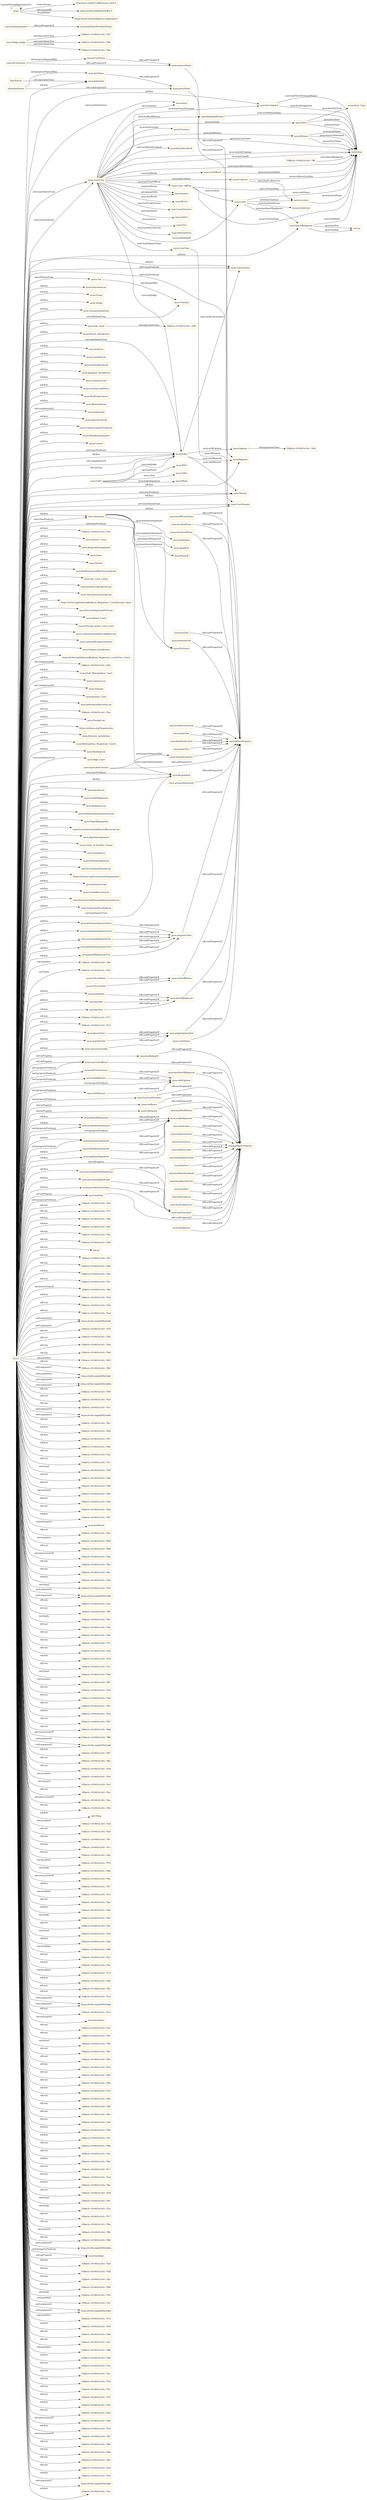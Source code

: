 digraph ar2dtool_diagram { 
rankdir=LR;
size="1501"
node [shape = rectangle, color="orange"]; "nyon:Issue" "nyon:EducationLaw" "f28be5c:1919035c541:-7fd0" "nyon:Group" "nyon:Taluka" "nyon:TransportationLaw" "nyon:Civil" "f28be5c:1919035c541:-7fd7" "nyon:Review_Jurisdiction" "nyon:Sub_Court" "nyon:Solicitor" "nyon:ObiterDictum" "nyon:CannabisLaw" "nyon:Jurisdiction" "nyon:FoodandDrugLaw" "nyon:Appellant_Jurisdiction" "nyon:CorporateLaw" "https://schema.org/Place" "nyon:Evidence" "nyon:RealPropertyLaw" "nyon:Opinion" "nyon:MunicipalLaw" "nyon:Judgement" "f28be5c:1919035c541:-7fd6" "nyon:Author" "nyon:CatchWord" "nyon:Plaintiff" "nyon:AgricultureLaw" "nyon:Court_Official" "nyon:WordAndPhrase" "nyon:CommercialandTradeLaw" "nyon:DefendantArgument" "nyon:Country" "nyon:DateOfJudgment" "foaf:Person" "nyon:Party_Type" "nyon:Concurrence" "f28be5c:1919035c541:-7fdc" "nyon:CaseType" "nyon:Fact" "f28be5c:1919035c541:-7ffc" "f28be5c:1919035c541:-7fe2" "nyon:District_Court" "nyon:RespondentArgument" "nyon:State" "nyon:Party" "nyon:District" "nyon:Provision" "nyon:BankruptcyandRestructuringLaw" "nyon:Majority" "nyon:City_Civil_Courts" "nyon:Single_Judge" "nyon:IntellectualPropertyLaw" "nyon:TelecommunicationsLaw" "https://w3id.org/def/nyon#Judicial_Magistrate_Court(Second_Class)" "nyon:PersonalInjuryandTortLaw" "nyon:Munsif_Court" "nyon:Principal_Junior_Civil_Court" "nyon:ConstitutionalandCivilRightsLaw" "nyon:CaseDomain" "nyon:LaborandEmploymentLaw" "nyon:Original_Jurisdiction" "https://w3id.org/def/nyon#Judicial_Magistrate_Court(First_Class)" "f28be5c:1919035c541:-7fd5" "nyon:Chief_Meterpolitan_Court" "nyon:ContractLaw" "nyon:RatioDecidendi" "nyon:Defendant" "nyon:Investigator" "nyon:Criminal" "nyon:Tribunal" "nyon:Session_Court" "nyon:InformationSecurityLaw" "nyon:Individual" "nyon:EnergyLaw" "nyon:Court" "https://schema.org/Organization" "nyon:Advisory_Jurisdiction" "nyon:Appellant" "nyon:Statute" "nyon:Witness" "nyon:Bench" "nyon:Metropolitan_Magistrate_Courts" "nyon:BankingLaw" "nyon:High_Court" "f28be5c:1919035c541:-7fe6" "nyon:Judge" "nyon:CourtCase" "nyon:Petitioner" "nyon:HealthLaw" "nyon:Dissent" "nyon:LawofObligations" "nyon:Argument" "nyon:ReligiousLaw" "nyon:PublicandAdministrativeLaw" "nyon:PlaintiffArgument" "nyon:EnvironmentalandNaturalResourceLaw" "nyon:AppellantArgument" "nyon:Location" "nyon:Courts_of_Smaller_Causes" "nyon:GamingLaw" "nyon:PetitionerArgument" "nyon:PersonalandFamilyLaw" "https://schema.org/GovernmentOrganization" "nyon:CourtDecision" "nyon:Respondent" "nyon:InsuranceLaw" "nyon:TaxandRevenueLaw" "nyon:SecuritiesandFinancialInstrumentsLaw" "nyon:FinanceandLendingLaw" ; /*classes style*/
	"nyon:witnessStatement" -> "owl:topDataProperty" [ label = "rdfs:subPropertyOf" ];
	"nyon:defendantArgumentText" -> "nyon:argumentText" [ label = "rdfs:subPropertyOf" ];
	"nyon:wLastName" -> "nyon:witnessName" [ label = "rdfs:subPropertyOf" ];
	"nyon:withMajority" -> "nyon:withOpinion" [ label = "rdfs:subPropertyOf" ];
	"nyon:equivalentCitation" -> "nyon:neutralCitations" [ label = "owl:propertyDisjointWith" ];
	"nyon:equivalentCitation" -> "owl:topDataProperty" [ label = "rdfs:subPropertyOf" ];
	"nyon:CourtCase" -> "nyon:Statute" [ label = "owl:disjointWith" ];
	"nyon:dateOfJudgment" -> "owl:topDataProperty" [ label = "rdfs:subPropertyOf" ];
	"nyon:hasYear" -> "nyon:dateOfJudgment" [ label = "rdfs:subPropertyOf" ];
	"nyon:partyName" -> "owl:topDataProperty" [ label = "rdfs:subPropertyOf" ];
	"nyon:courtOffName" -> "owl:topDataProperty" [ label = "rdfs:subPropertyOf" ];
	"nyon:courtName" -> "owl:topDataProperty" [ label = "rdfs:subPropertyOf" ];
	"nyon:Opinion" -> "f28be5c:1919035c541:-7fe6" [ label = "owl:equivalentClass" ];
	"nyon:plaintiffArgument" -> "nyon:makeArgument" [ label = "rdfs:subPropertyOf" ];
	"nyon:Sub_Court" -> "f28be5c:1919035c541:-7fd0" [ label = "owl:equivalentClass" ];
	"nyon:hasDesignation" -> "nyon:hasPolicePersonnelName" [ label = "rdfs:subPropertyOf" ];
	"nyon:hasWitness" -> "owl:topObjectProperty" [ label = "rdfs:subPropertyOf" ];
	"nyon:precedentReliedUpon" -> "nyon:hasPrecedent" [ label = "rdfs:subPropertyOf" ];
	"nyon:Civil" -> "nyon:Criminal" [ label = "owl:disjointWith" ];
	"nyon:wordPhraseValue" -> "owl:topDataProperty" [ label = "rdfs:subPropertyOf" ];
	"nyon:locationName" -> "owl:topDataProperty" [ label = "rdfs:subPropertyOf" ];
	"nyon:hasParty" -> "owl:topObjectProperty" [ label = "rdfs:subPropertyOf" ];
	"nyon:hasDateOfJudgment" -> "owl:topObjectProperty" [ label = "rdfs:subPropertyOf" ];
	"nyon:hasRulingOf" -> "owl:topObjectProperty" [ label = "rdfs:subPropertyOf" ];
	"nyon:hasPrecedent" -> "owl:topObjectProperty" [ label = "rdfs:subPropertyOf" ];
	"nyon:catchwordValue" -> "owl:topDataProperty" [ label = "rdfs:subPropertyOf" ];
	"nyon:hasCourtOfficial" -> "owl:topObjectProperty" [ label = "rdfs:subPropertyOf" ];
	"nyon:concurrenceText" -> "nyon:judgeOpinionText" [ label = "rdfs:subPropertyOf" ];
	"nyon:makeArgument" -> "owl:topObjectProperty" [ label = "rdfs:subPropertyOf" ];
	"nyon:hasFinalDecision" -> "owl:topObjectProperty" [ label = "rdfs:subPropertyOf" ];
	"nyon:factText" -> "owl:topDataProperty" [ label = "rdfs:subPropertyOf" ];
	"nyon:lastName" -> "nyon:partyName" [ label = "rdfs:subPropertyOf" ];
	"nyon:respondentArgument" -> "nyon:makeArgument" [ label = "rdfs:subPropertyOf" ];
	"nyon:precedentOverruled" -> "nyon:hasPrecedent" [ label = "rdfs:subPropertyOf" ];
	"nyon:hasWordPhrase" -> "owl:topObjectProperty" [ label = "rdfs:subPropertyOf" ];
	"NULL" -> "nyon:Respondent" [ label = "rdf:first" ];
	"NULL" -> "f28be5c:1919035c541:-7fcb" [ label = "rdf:rest" ];
	"NULL" -> "nyon:Munsif_Court" [ label = "rdf:first" ];
	"NULL" -> "nyon:PlaintiffArgument" [ label = "rdf:first" ];
	"NULL" -> "nyon:IntellectualPropertyLaw" [ label = "rdf:first" ];
	"NULL" -> "nyon:hasBench" [ label = "owl:onProperty" ];
	"NULL" -> "nyon:plaintiffArgument" [ label = "rdf:first" ];
	"NULL" -> "f28be5c:1919035c541:-7f75" [ label = "rdf:rest" ];
	"NULL" -> "f28be5c:1919035c541:-7fb6" [ label = "rdf:rest" ];
	"NULL" -> "nyon:plaintiffArgumentText" [ label = "rdf:first" ];
	"NULL" -> "f28be5c:1919035c541:-7f45" [ label = "rdf:first" ];
	"NULL" -> "nyon:hasCourtOfficial" [ label = "owl:onProperty" ];
	"NULL" -> "nyon:RealPropertyLaw" [ label = "rdf:first" ];
	"NULL" -> "f28be5c:1919035c541:-7fbc" [ label = "rdf:rest" ];
	"NULL" -> "f28be5c:1919035c541:-7f96" [ label = "rdf:rest" ];
	"NULL" -> "rdf:nil" [ label = "rdf:rest" ];
	"NULL" -> "f28be5c:1919035c541:-7f3f" [ label = "rdf:rest" ];
	"NULL" -> "nyon:Appellant_Jurisdiction" [ label = "rdf:first" ];
	"NULL" -> "nyon:petitionerArgument" [ label = "rdf:first" ];
	"NULL" -> "nyon:Taluka" [ label = "rdf:first" ];
	"NULL" -> "f28be5c:1919035c541:-7fdd" [ label = "rdf:rest" ];
	"NULL" -> "f28be5c:1919035c541:-7f4e" [ label = "rdf:first" ];
	"NULL" -> "f28be5c:1919035c541:-7fa7" [ label = "rdf:rest" ];
	"NULL" -> "nyon:Individual" [ label = "rdf:first" ];
	"NULL" -> "f28be5c:1919035c541:-7fdf" [ label = "owl:intersectionOf" ];
	"NULL" -> "f28be5c:1919035c541:-7f54" [ label = "rdf:first" ];
	"NULL" -> "f28be5c:1919035c541:-7f36" [ label = "rdf:rest" ];
	"NULL" -> "f28be5c:1919035c541:-7fad" [ label = "rdf:rest" ];
	"NULL" -> "nyon:concurrenceText" [ label = "rdf:first" ];
	"NULL" -> "f28be5c:1919035c541:-7fd5" [ label = "owl:complementOf" ];
	"NULL" -> "nyon:accussedArgumentText" [ label = "rdf:first" ];
	"NULL" -> "nyon:CaseDomain" [ label = "rdf:first" ];
	"NULL" -> "nyon:FinanceandLendingLaw" [ label = "rdf:first" ];
	"NULL" -> "nyon:LawofObligations" [ label = "rdf:first" ];
	"NULL" -> "nyon:PetitionerArgument" [ label = "rdf:first" ];
	"NULL" -> "https://w3id.org/def/NyOn#r" [ label = "swrl:argument2" ];
	"NULL" -> "nyon:CommercialandTradeLaw" [ label = "rdf:first" ];
	"NULL" -> "nyon:AppellantArgument" [ label = "rdf:first" ];
	"NULL" -> "f28be5c:1919035c541:-7f78" [ label = "rdf:rest" ];
	"NULL" -> "f28be5c:1919035c541:-7f9b" [ label = "rdf:rest" ];
	"NULL" -> "nyon:respondentArgument" [ label = "rdf:first" ];
	"NULL" -> "f28be5c:1919035c541:-7fb9" [ label = "rdf:rest" ];
	"NULL" -> "nyon:Dissent" [ label = "swrl:classPredicate" ];
	"NULL" -> "https://w3id.org/def/nyon#Judicial_Magistrate_Court(Second_Class)" [ label = "rdf:first" ];
	"NULL" -> "nyon:Civil" [ label = "owl:allValuesFrom" ];
	"NULL" -> "nyon:Tribunal" [ label = "owl:complementOf" ];
	"NULL" -> "f28be5c:1919035c541:-7f48" [ label = "rdf:rest" ];
	"NULL" -> "f28be5c:1919035c541:-7f92" [ label = "owl:members" ];
	"NULL" -> "nyon:Dissent" [ label = "rdf:first" ];
	"NULL" -> "f28be5c:1919035c541:-7fbf" [ label = "rdf:rest" ];
	"NULL" -> "https://w3id.org/def/NyOn#y" [ label = "swrl:argument1" ];
	"NULL" -> "nyon:PublicandAdministrativeLaw" [ label = "rdf:first" ];
	"NULL" -> "nyon:Original_Jurisdiction" [ label = "rdf:first" ];
	"NULL" -> "https://w3id.org/def/NyOn#m" [ label = "swrl:argument2" ];
	"NULL" -> "nyon:HealthLaw" [ label = "rdf:first" ];
	"NULL" -> "nyon:District_Court" [ label = "rdf:first" ];
	"NULL" -> "f28be5c:1919035c541:-7f69" [ label = "rdf:rest" ];
	"NULL" -> "nyon:AgricultureLaw" [ label = "rdf:first" ];
	"NULL" -> "nyon:PersonalandFamilyLaw" [ label = "rdf:first" ];
	"NULL" -> "f28be5c:1919035c541:-7fc0" [ label = "rdf:rest" ];
	"NULL" -> "nyon:GamingLaw" [ label = "rdf:first" ];
	"NULL" -> "nyon:TransportationLaw" [ label = "rdf:first" ];
	"NULL" -> "f28be5c:1919035c541:-7fe1" [ label = "rdf:rest" ];
	"NULL" -> "https://w3id.org/def/NyOn#c" [ label = "swrl:argument2" ];
	"NULL" -> "nyon:High_Court" [ label = "owl:someValuesFrom" ];
	"NULL" -> "nyon:withDissent" [ label = "swrl:propertyPredicate" ];
	"NULL" -> "nyon:InsuranceLaw" [ label = "rdf:first" ];
	"NULL" -> "nyon:Judgement" [ label = "owl:complementOf" ];
	"NULL" -> "f28be5c:1919035c541:-7fb1" [ label = "rdf:rest" ];
	"NULL" -> "f28be5c:1919035c541:-7f64" [ label = "rdf:first" ];
	"NULL" -> "nyon:MunicipalLaw" [ label = "rdf:first" ];
	"NULL" -> "f28be5c:1919035c541:-7f37" [ label = "rdf:first" ];
	"NULL" -> "nyon:withMajority" [ label = "swrl:propertyPredicate" ];
	"NULL" -> "nyon:Session_Court" [ label = "rdf:first" ];
	"NULL" -> "f28be5c:1919035c541:-7f60" [ label = "rdf:first" ];
	"NULL" -> "f28be5c:1919035c541:-7fa2" [ label = "rdf:rest" ];
	"NULL" -> "nyon:Criminal" [ label = "owl:allValuesFrom" ];
	"NULL" -> "nyon:Solicitor" [ label = "rdf:first" ];
	"NULL" -> "nyon:Advisory_Jurisdiction" [ label = "rdf:first" ];
	"NULL" -> "f28be5c:1919035c541:-7f7c" [ label = "rdf:rest" ];
	"NULL" -> "nyon:hasPrecedent" [ label = "owl:onProperty" ];
	"NULL" -> "f28be5c:1919035c541:-7f58" [ label = "swrl:head" ];
	"NULL" -> "nyon:Judge" [ label = "swrl:classPredicate" ];
	"NULL" -> "nyon:hasParty" [ label = "owl:onProperty" ];
	"NULL" -> "nyon:Judge" [ label = "rdf:first" ];
	"NULL" -> "f28be5c:1919035c541:-7f90" [ label = "rdf:rest" ];
	"NULL" -> "f28be5c:1919035c541:-7f9d" [ label = "rdf:rest" ];
	"NULL" -> "f28be5c:1919035c541:-7f83" [ label = "owl:members" ];
	"NULL" -> "nyon:hasRulingOf" [ label = "owl:onProperty" ];
	"NULL" -> "f28be5c:1919035c541:-7fb4" [ label = "rdf:rest" ];
	"NULL" -> "f28be5c:1919035c541:-7f6d" [ label = "rdf:rest" ];
	"NULL" -> "f28be5c:1919035c541:-7f47" [ label = "rdf:first" ];
	"NULL" -> "https://schema.org/Organization" [ label = "rdf:first" ];
	"NULL" -> "https://schema.org/GovernmentOrganization" [ label = "rdf:first" ];
	"NULL" -> "nyon:hasWords" [ label = "owl:onProperty" ];
	"NULL" -> "f28be5c:1919035c541:-7fba" [ label = "rdf:rest" ];
	"NULL" -> "f28be5c:1919035c541:-7fbd" [ label = "owl:members" ];
	"NULL" -> "f28be5c:1919035c541:-7f94" [ label = "rdf:rest" ];
	"NULL" -> "f28be5c:1919035c541:-7fda" [ label = "owl:intersectionOf" ];
	"NULL" -> "f28be5c:1919035c541:-7f8e" [ label = "rdf:rest" ];
	"NULL" -> "nyon:petitionerArgumentText" [ label = "rdf:first" ];
	"NULL" -> "f28be5c:1919035c541:-7f81" [ label = "rdf:rest" ];
	"NULL" -> "f28be5c:1919035c541:-7f40" [ label = "rdf:first" ];
	"NULL" -> "nyon:ContractLaw" [ label = "rdf:first" ];
	"NULL" -> "nyon:Judge" [ label = "owl:complementOf" ];
	"NULL" -> "f28be5c:1919035c541:-7f34" [ label = "swrl:head" ];
	"NULL" -> "https://w3id.org/def/NyOn#p" [ label = "swrl:argument2" ];
	"NULL" -> "f28be5c:1919035c541:-7fa5" [ label = "rdf:rest" ];
	"NULL" -> "nyon:Respondent" [ label = "owl:someValuesFrom" ];
	"NULL" -> "f28be5c:1919035c541:-7ff6" [ label = "rdf:rest" ];
	"NULL" -> "f28be5c:1919035c541:-7f4c" [ label = "swrl:body" ];
	"NULL" -> "https://w3id.org/def/NyOn#y" [ label = "swrl:argument2" ];
	"NULL" -> "f28be5c:1919035c541:-7fab" [ label = "rdf:rest" ];
	"NULL" -> "nyon:EnergyLaw" [ label = "rdf:first" ];
	"NULL" -> "nyon:OfDomian" [ label = "owl:onProperty" ];
	"NULL" -> "f28be5c:1919035c541:-7f85" [ label = "rdf:rest" ];
	"NULL" -> "f28be5c:1919035c541:-7f7f" [ label = "rdf:rest" ];
	"NULL" -> "f28be5c:1919035c541:-7fc6" [ label = "rdf:rest" ];
	"NULL" -> "f28be5c:1919035c541:-7f39" [ label = "rdf:first" ];
	"NULL" -> "nyon:respondentArgument" [ label = "swrl:propertyPredicate" ];
	"NULL" -> "f28be5c:1919035c541:-7fcc" [ label = "rdf:rest" ];
	"NULL" -> "nyon:CannabisLaw" [ label = "rdf:first" ];
	"NULL" -> "f28be5c:1919035c541:-7f46" [ label = "swrl:head" ];
	"NULL" -> "f28be5c:1919035c541:-7f87" [ label = "owl:members" ];
	"NULL" -> "f28be5c:1919035c541:-7f76" [ label = "rdf:rest" ];
	"NULL" -> "nyon:makeArgument" [ label = "swrl:propertyPredicate" ];
	"NULL" -> "f28be5c:1919035c541:-7fed" [ label = "rdf:rest" ];
	"NULL" -> "f28be5c:1919035c541:-7fb7" [ label = "rdf:rest" ];
	"NULL" -> "nyon:Review_Jurisdiction" [ label = "rdf:first" ];
	"NULL" -> "nyon:FoodandDrugLaw" [ label = "rdf:first" ];
	"NULL" -> "f28be5c:1919035c541:-7f50" [ label = "rdf:first" ];
	"NULL" -> "nyon:LaborandEmploymentLaw" [ label = "rdf:first" ];
	"NULL" -> "f28be5c:1919035c541:-7f97" [ label = "rdf:rest" ];
	"NULL" -> "f28be5c:1919035c541:-7fd8" [ label = "rdf:rest" ];
	"NULL" -> "f28be5c:1919035c541:-7ff8" [ label = "owl:intersectionOf" ];
	"NULL" -> "nyon:withConcurrence" [ label = "swrl:propertyPredicate" ];
	"NULL" -> "nyon:hasCourtOfficial" [ label = "swrl:propertyPredicate" ];
	"NULL" -> "https://w3id.org/def/NyOn#j" [ label = "swrl:argument1" ];
	"NULL" -> "f28be5c:1919035c541:-7f67" [ label = "rdf:rest" ];
	"NULL" -> "f28be5c:1919035c541:-7f8a" [ label = "rdf:rest" ];
	"NULL" -> "f28be5c:1919035c541:-7fa8" [ label = "rdf:rest" ];
	"NULL" -> "nyon:withOpinion" [ label = "swrl:propertyPredicate" ];
	"NULL" -> "f28be5c:1919035c541:-7f9e" [ label = "owl:members" ];
	"NULL" -> "f28be5c:1919035c541:-7fe3" [ label = "owl:unionOf" ];
	"NULL" -> "f28be5c:1919035c541:-7fae" [ label = "rdf:rest" ];
	"NULL" -> "f28be5c:1919035c541:-7fea" [ label = "owl:intersectionOf" ];
	"NULL" -> "nyon:CourtCase" [ label = "owl:someValuesFrom" ];
	"NULL" -> "nyon:District" [ label = "rdf:first" ];
	"NULL" -> "nyon:CourtCase" [ label = "swrl:classPredicate" ];
	"NULL" -> "f28be5c:1919035c541:-7f9c" [ label = "rdf:rest" ];
	"NULL" -> "owl:Thing" [ label = "rdf:first" ];
	"NULL" -> "https://w3id.org/def/NyOn#r" [ label = "swrl:argument1" ];
	"NULL" -> "nyon:ConstitutionalandCivilRightsLaw" [ label = "rdf:first" ];
	"NULL" -> "f28be5c:1919035c541:-7fc8" [ label = "owl:members" ];
	"NULL" -> "nyon:Argument" [ label = "rdf:first" ];
	"NULL" -> "f28be5c:1919035c541:-7fa0" [ label = "rdf:rest" ];
	"NULL" -> "f28be5c:1919035c541:-7ff1" [ label = "rdf:rest" ];
	"NULL" -> "https://w3id.org/def/nyon#Judicial_Magistrate_Court(First_Class)" [ label = "rdf:first" ];
	"NULL" -> "f28be5c:1919035c541:-7fe2" [ label = "rdf:first" ];
	"NULL" -> "nyon:respondentArgumentText" [ label = "rdf:first" ];
	"NULL" -> "f28be5c:1919035c541:-7fc1" [ label = "rdf:rest" ];
	"NULL" -> "nyon:SecuritiesandFinancialInstrumentsLaw" [ label = "rdf:first" ];
	"NULL" -> "f28be5c:1919035c541:-7f4a" [ label = "rdf:rest" ];
	"NULL" -> "f28be5c:1919035c541:-7f79" [ label = "owl:members" ];
	"NULL" -> "nyon:State" [ label = "rdf:first" ];
	"NULL" -> "nyon:dissentText" [ label = "rdf:first" ];
	"NULL" -> "nyon:Investigator" [ label = "rdf:first" ];
	"NULL" -> "f28be5c:1919035c541:-7f6b" [ label = "swrl:body" ];
	"NULL" -> "nyon:Concurrence" [ label = "swrl:classPredicate" ];
	"NULL" -> "f28be5c:1919035c541:-7fee" [ label = "owl:intersectionOf" ];
	"NULL" -> "nyon:precendentNotReliedUpon" [ label = "rdf:first" ];
	"NULL" -> "nyon:InformationSecurityLaw" [ label = "rdf:first" ];
	"NULL" -> "nyon:RespondentArgument" [ label = "rdf:first" ];
	"NULL" -> "https://schema.org/Place" [ label = "rdf:first" ];
	"NULL" -> "f28be5c:1919035c541:-7f57" [ label = "rdf:first" ];
	"NULL" -> "f28be5c:1919035c541:-7fc2" [ label = "owl:members" ];
	"NULL" -> "f28be5c:1919035c541:-7fb2" [ label = "rdf:rest" ];
	"NULL" -> "f28be5c:1919035c541:-7f49" [ label = "rdf:first" ];
	"NULL" -> "f28be5c:1919035c541:-7f43" [ label = "swrl:body" ];
	"NULL" -> "nyon:majorityText" [ label = "rdf:first" ];
	"NULL" -> "f28be5c:1919035c541:-7f41" [ label = "rdf:rest" ];
	"NULL" -> "https://w3id.org/def/NyOn#c" [ label = "swrl:argument1" ];
	"NULL" -> "nyon:Judge" [ label = "owl:onClass" ];
	"NULL" -> "f28be5c:1919035c541:-7f3d" [ label = "swrl:head" ];
	"NULL" -> "f28be5c:1919035c541:-7f66" [ label = "rdf:first" ];
	"NULL" -> "f28be5c:1919035c541:-7f98" [ label = "owl:members" ];
	"NULL" -> "f28be5c:1919035c541:-7fa3" [ label = "rdf:rest" ];
	"NULL" -> "f28be5c:1919035c541:-7f5c" [ label = "rdf:rest" ];
	"NULL" -> "https://w3id.org/def/NyOn#j" [ label = "swrl:argument2" ];
	"NULL" -> "f28be5c:1919035c541:-7f73" [ label = "owl:members" ];
	"NULL" -> "nyon:Majority" [ label = "swrl:classPredicate" ];
	"NULL" -> "f28be5c:1919035c541:-7f4b" [ label = "rdf:first" ];
	"NULL" -> "f28be5c:1919035c541:-7ffa" [ label = "rdf:rest" ];
	"NULL" -> "f28be5c:1919035c541:-7fc4" [ label = "rdf:rest" ];
	"NULL" -> "nyon:Concurrence" [ label = "rdf:first" ];
	"NULL" -> "https://w3id.org/def/NyOn#a" [ label = "swrl:argument2" ];
	"NULL" -> "f28be5c:1919035c541:-7f53" [ label = "rdf:rest" ];
	"NULL" -> "nyon:hasAuthor" [ label = "owl:onProperty" ];
	"NULL" -> "f28be5c:1919035c541:-7fca" [ label = "rdf:rest" ];
	"NULL" -> "f28be5c:1919035c541:-7f91" [ label = "rdf:rest" ];
	"NULL" -> "nyon:hasYear" [ label = "rdf:first" ];
	"NULL" -> "nyon:hasMonth" [ label = "rdf:first" ];
	"NULL" -> "f28be5c:1919035c541:-7f4f" [ label = "swrl:head" ];
	"NULL" -> "f28be5c:1919035c541:-7fb5" [ label = "rdf:rest" ];
	"NULL" -> "f28be5c:1919035c541:-7f6e" [ label = "rdf:rest" ];
	"NULL" -> "nyon:Petitioner" [ label = "swrl:classPredicate" ];
	"NULL" -> "f28be5c:1919035c541:-7f52" [ label = "rdf:first" ];
	"NULL" -> "nyon:PersonalInjuryandTortLaw" [ label = "rdf:first" ];
	"NULL" -> "f28be5c:1919035c541:-7f95" [ label = "rdf:rest" ];
	"NULL" -> "f28be5c:1919035c541:-7fbb" [ label = "rdf:rest" ];
	"NULL" -> "f28be5c:1919035c541:-7f33" [ label = "rdf:first" ];
	"NULL" -> "nyon:City_Civil_Courts" [ label = "rdf:first" ];
	"NULL" -> "f28be5c:1919035c541:-7f82" [ label = "rdf:rest" ];
	"NULL" -> "f28be5c:1919035c541:-7f8f" [ label = "rdf:rest" ];
	"NULL" -> "nyon:defendantArgumentText" [ label = "rdf:first" ];
	"NULL" -> "nyon:Courts_of_Smaller_Causes" [ label = "rdf:first" ];
	"NULL" -> "nyon:precedentReliedUpon" [ label = "rdf:first" ];
	"NULL" -> "f28be5c:1919035c541:-7f65" [ label = "rdf:rest" ];
	"NULL" -> "f28be5c:1919035c541:-7fa6" [ label = "rdf:rest" ];
	"NULL" -> "f28be5c:1919035c541:-7f5b" [ label = "rdf:first" ];
	"NULL" -> "nyon:Argument" [ label = "swrl:classPredicate" ];
	"NULL" -> "f28be5c:1919035c541:-7f3c" [ label = "rdf:first" ];
	"NULL" -> "f28be5c:1919035c541:-7f86" [ label = "rdf:rest" ];
	"NULL" -> "f28be5c:1919035c541:-7fac" [ label = "rdf:rest" ];
	"NULL" -> "f28be5c:1919035c541:-7f42" [ label = "rdf:first" ];
	"NULL" -> "f28be5c:1919035c541:-7fc7" [ label = "rdf:rest" ];
	"NULL" -> "nyon:BankingLaw" [ label = "rdf:first" ];
	"NULL" -> "nyon:TaxandRevenueLaw" [ label = "rdf:first" ];
	"NULL" -> "nyon:Respondent" [ label = "swrl:classPredicate" ];
	"NULL" -> "nyon:Chief_Meterpolitan_Court" [ label = "rdf:first" ];
	"NULL" -> "f28be5c:1919035c541:-7fcd" [ label = "rdf:rest" ];
	"NULL" -> "f28be5c:1919035c541:-7f6a" [ label = "rdf:first" ];
	"NULL" -> "f28be5c:1919035c541:-7fe8" [ label = "rdf:rest" ];
	"NULL" -> "f28be5c:1919035c541:-7f61" [ label = "swrl:head" ];
	"NULL" -> "f28be5c:1919035c541:-7f3a" [ label = "swrl:body" ];
	"NULL" -> "f28be5c:1919035c541:-7f77" [ label = "rdf:rest" ];
	"NULL" -> "f28be5c:1919035c541:-7f9a" [ label = "rdf:rest" ];
	"NULL" -> "f28be5c:1919035c541:-7ffb" [ label = "owl:unionOf" ];
	"NULL" -> "f28be5c:1919035c541:-7fb8" [ label = "rdf:rest" ];
	"NULL" -> "nyon:DefendantArgument" [ label = "rdf:first" ];
	"NULL" -> "https://w3id.org/def/NyOn#cj" [ label = "swrl:argument1" ];
	"NULL" -> "nyon:hasJudge" [ label = "swrl:propertyPredicate" ];
	"NULL" -> "nyon:Group" [ label = "rdf:first" ];
	"NULL" -> "f28be5c:1919035c541:-7fa9" [ label = "rdf:rest" ];
	"NULL" -> "f28be5c:1919035c541:-7f38" [ label = "rdf:rest" ];
	"NULL" -> "nyon:EnvironmentalandNaturalResourceLaw" [ label = "rdf:first" ];
	"NULL" -> "f28be5c:1919035c541:-7faf" [ label = "rdf:rest" ];
	"NULL" -> "f28be5c:1919035c541:-7f89" [ label = "rdf:rest" ];
	"NULL" -> "f28be5c:1919035c541:-7f5e" [ label = "swrl:body" ];
	"NULL" -> "f28be5c:1919035c541:-7fce" [ label = "owl:members" ];
	"NULL" -> "https://w3id.org/def/NyOn#d" [ label = "swrl:argument1" ];
	"NULL" -> "nyon:Majority" [ label = "rdf:first" ];
	"NULL" -> "nyon:EducationLaw" [ label = "rdf:first" ];
	"NULL" -> "https://w3id.org/def/NyOn#d" [ label = "swrl:argument2" ];
	"NULL" -> "f28be5c:1919035c541:-7f7d" [ label = "owl:members" ];
	"NULL" -> "nyon:defendentArgument" [ label = "rdf:first" ];
	"NULL" -> "nyon:hasParty" [ label = "swrl:propertyPredicate" ];
	"NULL" -> "f28be5c:1919035c541:-7f59" [ label = "rdf:first" ];
	"NULL" -> "f28be5c:1919035c541:-7fb0" [ label = "rdf:rest" ];
	"NULL" -> "nyon:hasDate" [ label = "rdf:first" ];
	"NULL" -> "f28be5c:1919035c541:-7fd1" [ label = "rdf:rest" ];
	"NULL" -> "f28be5c:1919035c541:-7f8b" [ label = "owl:members" ];
	"NULL" -> "https://w3id.org/def/NyOn#a" [ label = "swrl:argument1" ];
	"NULL" -> "nyon:ReligiousLaw" [ label = "rdf:first" ];
	"NULL" -> "nyon:hasJudge" [ label = "owl:onProperty" ];
	"NULL" -> "f28be5c:1919035c541:-7f68" [ label = "rdf:first" ];
	"NULL" -> "nyon:petitionerArgument" [ label = "swrl:propertyPredicate" ];
	"NULL" -> "f28be5c:1919035c541:-7f5a" [ label = "rdf:rest" ];
	"NULL" -> "f28be5c:1919035c541:-7fa1" [ label = "rdf:rest" ];
	"NULL" -> "f28be5c:1919035c541:-7f7b" [ label = "rdf:rest" ];
	"NULL" -> "nyon:Sub_Court" [ label = "rdf:first" ];
	"NULL" -> "https://w3id.org/def/NyOn#p" [ label = "swrl:argument1" ];
	"NULL" -> "f28be5c:1919035c541:-7f51" [ label = "rdf:rest" ];
	"NULL" -> "nyon:precedentOverruled" [ label = "rdf:first" ];
	"NULL" -> "f28be5c:1919035c541:-7f72" [ label = "rdf:rest" ];
	"NULL" -> "nyon:Issue" [ label = "owl:someValuesFrom" ];
	"NULL" -> "f28be5c:1919035c541:-7f62" [ label = "rdf:first" ];
	"NULL" -> "f28be5c:1919035c541:-7fb3" [ label = "rdf:rest" ];
	"NULL" -> "nyon:CorporateLaw" [ label = "rdf:first" ];
	"NULL" -> "f28be5c:1919035c541:-7fd3" [ label = "owl:intersectionOf" ];
	"NULL" -> "nyon:hasFinalDecision" [ label = "swrl:propertyPredicate" ];
	"NULL" -> "nyon:TelecommunicationsLaw" [ label = "rdf:first" ];
	"NULL" -> "https://w3id.org/def/NyOn#m" [ label = "swrl:argument1" ];
	"NULL" -> "f28be5c:1919035c541:-7f35" [ label = "rdf:first" ];
	"NULL" -> "f28be5c:1919035c541:-7ff3" [ label = "owl:intersectionOf" ];
	"NULL" -> "f28be5c:1919035c541:-7f80" [ label = "rdf:rest" ];
	"NULL" -> "f28be5c:1919035c541:-7f8d" [ label = "rdf:rest" ];
	"NULL" -> "nyon:Country" [ label = "rdf:first" ];
	"NULL" -> "f28be5c:1919035c541:-7f63" [ label = "rdf:rest" ];
	"NULL" -> "nyon:BankruptcyandRestructuringLaw" [ label = "rdf:first" ];
	"NULL" -> "nyon:appellantArgument" [ label = "rdf:first" ];
	"NULL" -> "nyon:Metropolitan_Magistrate_Courts" [ label = "rdf:first" ];
	"NULL" -> "f28be5c:1919035c541:-7fa4" [ label = "rdf:rest" ];
	"NULL" -> "f28be5c:1919035c541:-7f5d" [ label = "rdf:first" ];
	"NULL" -> "nyon:DateOfJudgment" [ label = "rdf:first" ];
	"NULL" -> "nyon:Judge" [ label = "owl:someValuesFrom" ];
	"NULL" -> "https://w3id.org/def/NyOn#x" [ label = "swrl:argument1" ];
	"NULL" -> "f28be5c:1919035c541:-7f3e" [ label = "rdf:first" ];
	"NULL" -> "f28be5c:1919035c541:-7faa" [ label = "rdf:rest" ];
	"NULL" -> "f28be5c:1919035c541:-7f6f" [ label = "owl:members" ];
	"NULL" -> "f28be5c:1919035c541:-7f55" [ label = "swrl:body" ];
	"NULL" -> "f28be5c:1919035c541:-7f71" [ label = "rdf:rest" ];
	"NULL" -> "f28be5c:1919035c541:-7fc5" [ label = "rdf:rest" ];
	"NULL" -> "nyon:CaseDomain" [ label = "owl:someValuesFrom" ];
	"NULL" -> "nyon:Principal_Junior_Civil_Court" [ label = "rdf:first" ];
	"nyon:judgeOpinionText" -> "owl:topDataProperty" [ label = "rdfs:subPropertyOf" ];
	"nyon:dissentText" -> "nyon:judgeOpinionText" [ label = "rdfs:subPropertyOf" ];
	"nyon:hasStatue" -> "owl:topObjectProperty" [ label = "rdfs:subPropertyOf" ];
	"nyon:hasJurisdiction" -> "owl:topObjectProperty" [ label = "rdfs:subPropertyOf" ];
	"nyon:firstName" -> "nyon:lastName" [ label = "owl:propertyDisjointWith" ];
	"nyon:firstName" -> "nyon:partyName" [ label = "rdfs:subPropertyOf" ];
	"nyon:defendentArgument" -> "nyon:makeArgument" [ label = "rdfs:subPropertyOf" ];
	"nyon:hasBench" -> "owl:topObjectProperty" [ label = "rdfs:subPropertyOf" ];
	"nyon:majorityText" -> "nyon:judgeOpinionText" [ label = "rdfs:subPropertyOf" ];
	"nyon:hasCourtLoc" -> "owl:topObjectProperty" [ label = "rdfs:subPropertyOf" ];
	"nyon:Single_Judge" -> "f28be5c:1919035c541:-7fd6" [ label = "owl:equivalentClass" ];
	"nyon:Single_Judge" -> "f28be5c:1919035c541:-7fd7" [ label = "owl:equivalentClass" ];
	"nyon:Single_Judge" -> "f28be5c:1919035c541:-7fdc" [ label = "owl:equivalentClass" ];
	"nyon:rationaleText" -> "owl:topDataProperty" [ label = "rdfs:subPropertyOf" ];
	"nyon:evidenceLocation" -> "owl:topDataProperty" [ label = "rdfs:subPropertyOf" ];
	"nyon:wFirstName" -> "nyon:wLastName" [ label = "owl:propertyDisjointWith" ];
	"nyon:wFirstName" -> "nyon:witnessName" [ label = "rdfs:subPropertyOf" ];
	"nyon:hasPartyType" -> "owl:topObjectProperty" [ label = "rdfs:subPropertyOf" ];
	"nyon:hasDate" -> "nyon:dateOfJudgment" [ label = "rdfs:subPropertyOf" ];
	"nyon:petitionerArgument" -> "nyon:makeArgument" [ label = "rdfs:subPropertyOf" ];
	"nyon:argumentText" -> "owl:topDataProperty" [ label = "rdfs:subPropertyOf" ];
	"nyon:" -> "http://purl.org/NET/rdflicense/cc-by4.0" [ label = "terms:license" ];
	"nyon:" -> "https://w3id.org/def/nyon#/2.0" [ label = "owl:versionIRI" ];
	"nyon:" -> "https://www.semintelligence.org/projects" [ label = "dc:publisher" ];
	"nyon:" -> "nyon:" [ label = "vann:preferredNamespaceUri" ];
	"nyon:IssueText" -> "owl:topDataProperty" [ label = "rdfs:subPropertyOf" ];
	"nyon:withConcurrence" -> "nyon:withOpinion" [ label = "rdfs:subPropertyOf" ];
	"nyon:finalVerdictText" -> "owl:topDataProperty" [ label = "rdfs:subPropertyOf" ];
	"nyon:accussedArgumentText" -> "nyon:argumentText" [ label = "rdfs:subPropertyOf" ];
	"nyon:hasJudgmentType" -> "owl:topObjectProperty" [ label = "rdfs:subPropertyOf" ];
	"foaf:Person" -> "nyon:Individual" [ label = "owl:equivalentClass" ];
	"nyon:appellantArgument" -> "nyon:makeArgument" [ label = "rdfs:subPropertyOf" ];
	"nyon:hasFact" -> "owl:topObjectProperty" [ label = "rdfs:subPropertyOf" ];
	"nyon:plaintiffArgumentText" -> "nyon:argumentText" [ label = "rdfs:subPropertyOf" ];
	"nyon:petitionerArgumentText" -> "nyon:argumentText" [ label = "rdfs:subPropertyOf" ];
	"nyon:neutralCitations" -> "owl:topDataProperty" [ label = "rdfs:subPropertyOf" ];
	"nyon:C001" -> "nyon:PArgu" [ label = "nyon:makeArgument" ];
	"nyon:C001" -> "nyon:P001" [ label = "nyon:hasParty" ];
	"nyon:C001" -> "nyon:Judge" [ label = "nyon:hasJudge" ];
	"nyon:C001" -> "nyon:C002" [ label = "nyon:cited" ];
	"nyon:hasRatioDecidendi" -> "owl:topObjectProperty" [ label = "rdfs:subPropertyOf" ];
	"nyon:withDissent" -> "nyon:withOpinion" [ label = "rdfs:subPropertyOf" ];
	"nyon:hasObiterDictum" -> "owl:topObjectProperty" [ label = "rdfs:subPropertyOf" ];
	"nyon:worksIn" -> "owl:topObjectProperty" [ label = "rdfs:subPropertyOf" ];
	"nyon:precendentNotReliedUpon" -> "nyon:hasPrecedent" [ label = "rdfs:subPropertyOf" ];
	"nyon:hasMonth" -> "nyon:dateOfJudgment" [ label = "rdfs:subPropertyOf" ];
	"nyon:COFirstName" -> "nyon:courtOffName" [ label = "rdfs:subPropertyOf" ];
	"nyon:hasEvidence" -> "owl:topObjectProperty" [ label = "rdfs:subPropertyOf" ];
	"nyon:OfDomian" -> "owl:topObjectProperty" [ label = "rdfs:subPropertyOf" ];
	"nyon:hasEvidenceLoc" -> "owl:topObjectProperty" [ label = "rdfs:subPropertyOf" ];
	"nyon:COLastName" -> "nyon:courtOffName" [ label = "rdfs:subPropertyOf" ];
	"nyon:respondentArgumentText" -> "nyon:argumentText" [ label = "rdfs:subPropertyOf" ];
	"nyon:otherText" -> "owl:topDataProperty" [ label = "rdfs:subPropertyOf" ];
	"nyon:witnessName" -> "owl:topDataProperty" [ label = "rdfs:subPropertyOf" ];
	"nyon:Party" -> "xsd:string" [ label = "nyon:firstName" ];
	"nyon:Witness" -> "xsd:string" [ label = "nyon:witnessStatement" ];
	"nyon:CourtCase" -> "xsd:string" [ label = "nyon:hasCaseName" ];
	"nyon:DateOfJudgment" -> "xsd:int" [ label = "nyon:hasDate" ];
	"nyon:Court_Official" -> "nyon:Court" [ label = "nyon:worksIn" ];
	"nyon:CourtCase" -> "nyon:Bench" [ label = "nyon:hasBench" ];
	"nyon:Court_Official" -> "xsd:string" [ label = "nyon:COFirstName" ];
	"nyon:Judge" -> "nyon:Majority" [ label = "nyon:withMajority" ];
	"nyon:DateOfJudgment" -> "xsd:int" [ label = "nyon:hasYear" ];
	"nyon:CourtCase" -> "nyon:Statute" [ label = "nyon:hasStatue" ];
	"nyon:Argument" -> "nyon:Appellant" [ label = "nyon:appellantArgument" ];
	"nyon:CourtCase" -> "nyon:CourtDecision" [ label = "nyon:hasFinalDecision" ];
	"nyon:Party" -> "nyon:Party_Type" [ label = "nyon:hasPartyType" ];
	"nyon:CourtCase" -> "nyon:Party" [ label = "nyon:hasParty" ];
	"nyon:CourtCase" -> "nyon:Court_Official" [ label = "nyon:hasCourtOfficial" ];
	"nyon:CourtCase" -> "xsd:string" [ label = "nyon:neutralCitations" ];
	"nyon:Argument" -> "nyon:Respondent" [ label = "nyon:respondentArgument" ];
	"nyon:Judge" -> "nyon:Opinion" [ label = "nyon:withOpinion" ];
	"nyon:Argument" -> "nyon:Petitioner" [ label = "nyon:petitionerArgument" ];
	"nyon:Court" -> "xsd:string" [ label = "nyon:courtName" ];
	"f28be5c:1919035c541:-7ffc" -> "xsd:string" [ label = "nyon:dateOfJudgment" ];
	"nyon:Court" -> "nyon:Jurisdiction" [ label = "nyon:hasJurisdiction" ];
	"nyon:Witness" -> "xsd:string" [ label = "nyon:wFirstName" ];
	"nyon:CourtCase" -> "nyon:Witness" [ label = "nyon:hasWitness" ];
	"nyon:CourtCase" -> "nyon:Provision" [ label = "nyon:hasProvision" ];
	"nyon:CatchWord" -> "xsd:string" [ label = "nyon:catchwordValue" ];
	"nyon:CourtCase" -> "nyon:Issue" [ label = "nyon:hasIssue" ];
	"nyon:Argument" -> "nyon:Defendant" [ label = "nyon:defendentArgument" ];
	"nyon:Witness" -> "xsd:string" [ label = "nyon:wLastName" ];
	"nyon:Court_Official" -> "xsd:string" [ label = "nyon:COLastName" ];
	"nyon:CourtCase" -> "nyon:CatchWord" [ label = "nyon:hasWords" ];
	"nyon:Judge" -> "nyon:Dissent" [ label = "nyon:withDissent" ];
	"nyon:Judge" -> "nyon:Concurrence" [ label = "nyon:withConcurrence" ];
	"nyon:CourtCase" -> "nyon:Investigator" [ label = "nyon:hasPolicePersonnel" ];
	"nyon:Evidence" -> "xsd:string" [ label = "nyon:evidenceLocation" ];
	"nyon:CourtCase" -> "nyon:Fact" [ label = "nyon:hasFact" ];
	"nyon:Party" -> "xsd:string" [ label = "nyon:lastName" ];
	"nyon:CourtCase" -> "nyon:CaseType" [ label = "nyon:hasJudgmentType" ];
	"nyon:Argument" -> "nyon:Plaintiff" [ label = "nyon:plaintiffArgument" ];
	"nyon:Court" -> "nyon:DateOfJudgment" [ label = "nyon:hasDateOfJudgment" ];
	"nyon:CourtCase" -> "nyon:ObiterDictum" [ label = "nyon:hasObiterDictum" ];
	"nyon:CourtCase" -> "xsd:string" [ label = "nyon:hasCaseID" ];
	"nyon:Location" -> "xsd:string" [ label = "nyon:locationName" ];
	"nyon:CourtCase" -> "nyon:Author" [ label = "nyon:hasAuthor" ];
	"nyon:CourtCase" -> "nyon:WordAndPhrase" [ label = "nyon:hasWordPhrase" ];
	"nyon:DateOfJudgment" -> "xsd:string" [ label = "nyon:hasMonth" ];
	"nyon:Investigator" -> "xsd:string" [ label = "nyon:hasDesignation" ];
	"nyon:CourtCase" -> "nyon:RatioDecidendi" [ label = "nyon:hasRatioDecidendi" ];
	"nyon:CourtCase" -> "nyon:Judge" [ label = "nyon:hasJudge" ];
	"nyon:Court" -> "nyon:Location" [ label = "nyon:hasCourtLoc" ];
	"nyon:CaseType" -> "nyon:CaseDomain" [ label = "nyon:OfDomian" ];
	"nyon:CourtCase" -> "nyon:Evidence" [ label = "nyon:hasEvidence" ];
	"nyon:Evidence" -> "nyon:Location" [ label = "nyon:hasEvidenceLoc" ];
	"nyon:WordAndPhrase" -> "xsd:string" [ label = "nyon:wordPhraseValue" ];
	"nyon:CourtCase" -> "nyon:Court" [ label = "nyon:hasRulingOf" ];
	"nyon:CourtCase" -> "xsd:string" [ label = "nyon:equivalentCitation" ];
	"nyon:Investigator" -> "xsd:string" [ label = "nyon:hasPolicePersonnelName" ];

}
